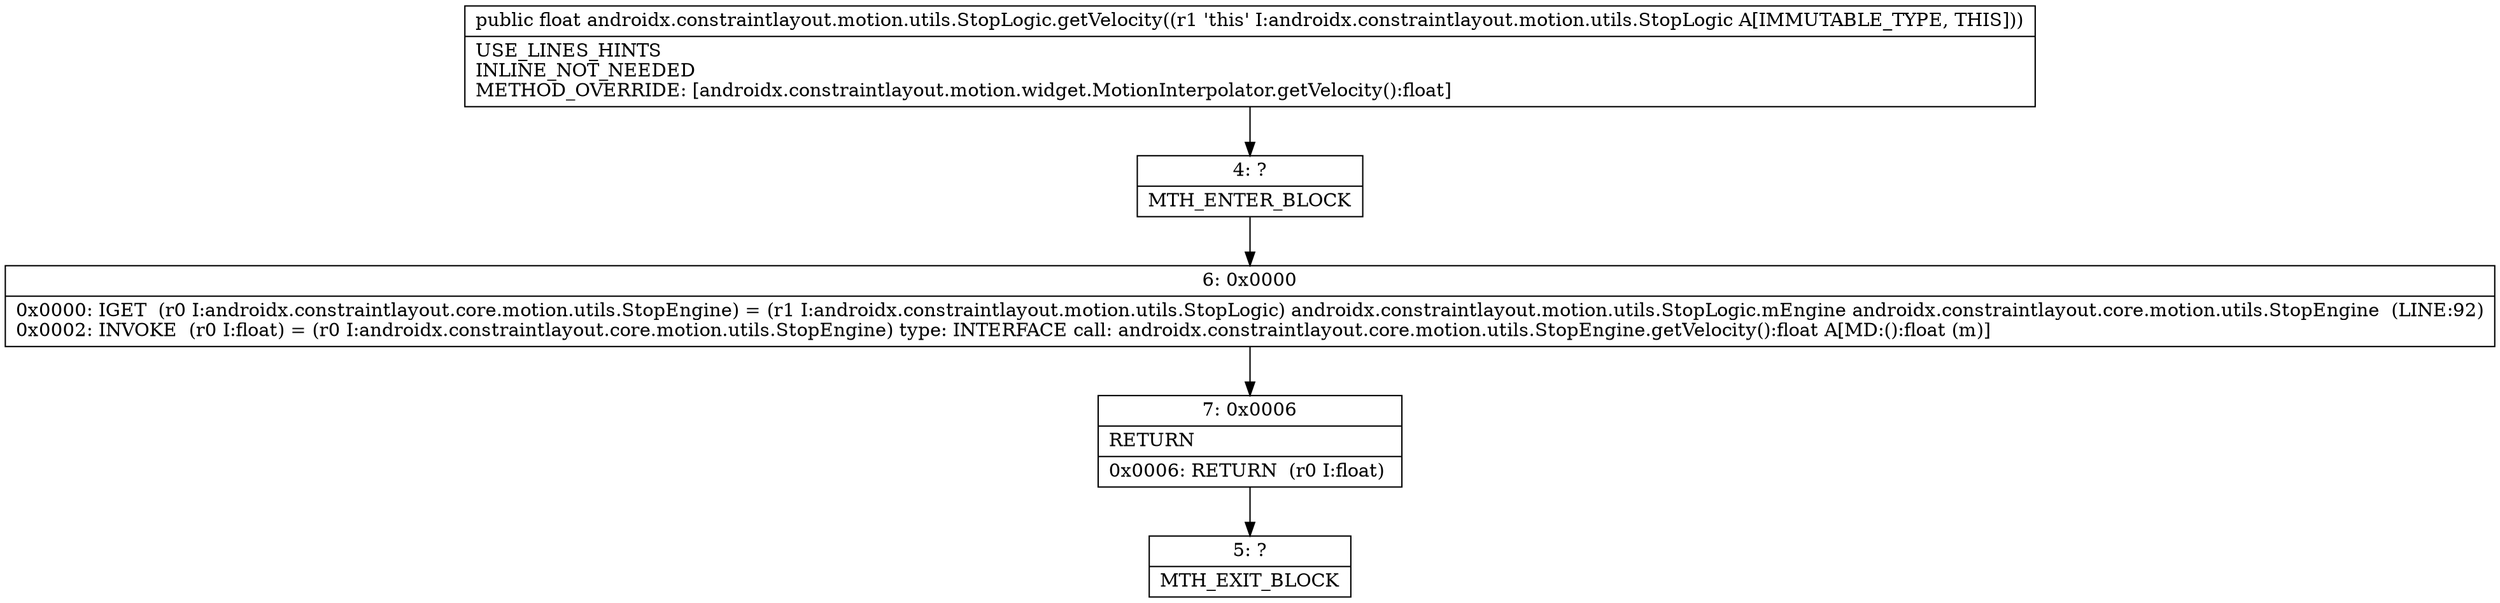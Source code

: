 digraph "CFG forandroidx.constraintlayout.motion.utils.StopLogic.getVelocity()F" {
Node_4 [shape=record,label="{4\:\ ?|MTH_ENTER_BLOCK\l}"];
Node_6 [shape=record,label="{6\:\ 0x0000|0x0000: IGET  (r0 I:androidx.constraintlayout.core.motion.utils.StopEngine) = (r1 I:androidx.constraintlayout.motion.utils.StopLogic) androidx.constraintlayout.motion.utils.StopLogic.mEngine androidx.constraintlayout.core.motion.utils.StopEngine  (LINE:92)\l0x0002: INVOKE  (r0 I:float) = (r0 I:androidx.constraintlayout.core.motion.utils.StopEngine) type: INTERFACE call: androidx.constraintlayout.core.motion.utils.StopEngine.getVelocity():float A[MD:():float (m)]\l}"];
Node_7 [shape=record,label="{7\:\ 0x0006|RETURN\l|0x0006: RETURN  (r0 I:float) \l}"];
Node_5 [shape=record,label="{5\:\ ?|MTH_EXIT_BLOCK\l}"];
MethodNode[shape=record,label="{public float androidx.constraintlayout.motion.utils.StopLogic.getVelocity((r1 'this' I:androidx.constraintlayout.motion.utils.StopLogic A[IMMUTABLE_TYPE, THIS]))  | USE_LINES_HINTS\lINLINE_NOT_NEEDED\lMETHOD_OVERRIDE: [androidx.constraintlayout.motion.widget.MotionInterpolator.getVelocity():float]\l}"];
MethodNode -> Node_4;Node_4 -> Node_6;
Node_6 -> Node_7;
Node_7 -> Node_5;
}


